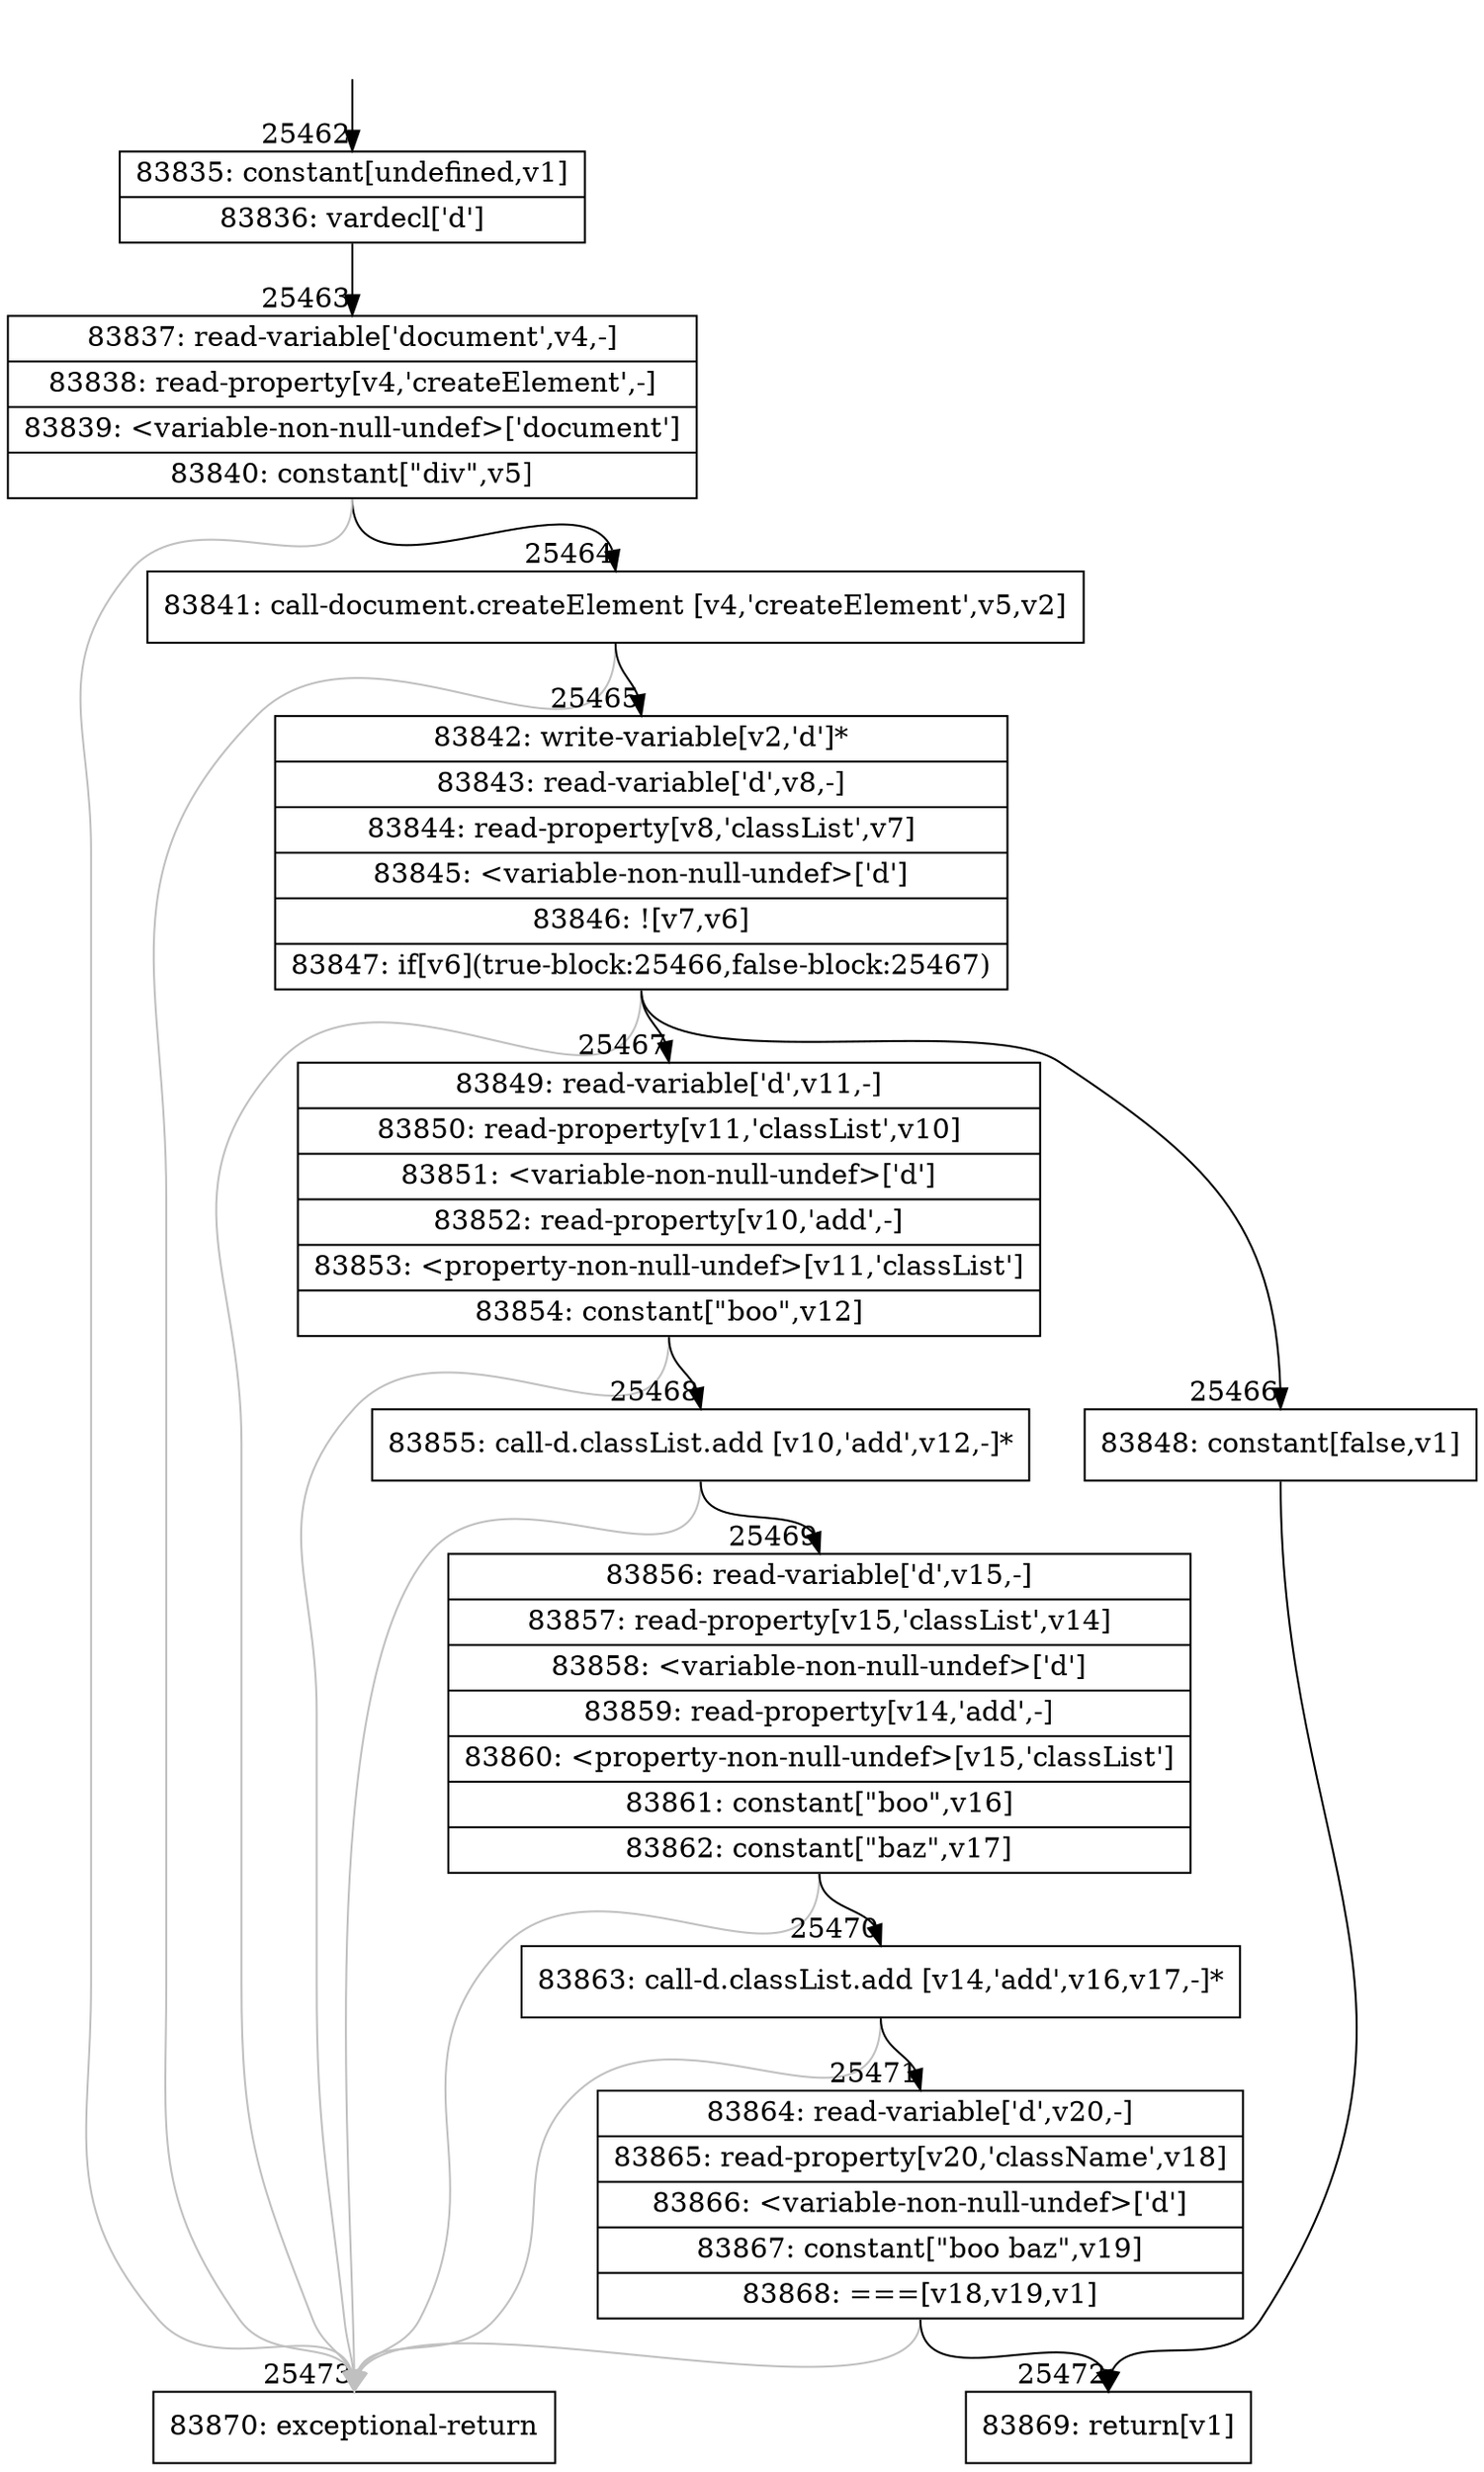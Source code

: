 digraph {
rankdir="TD"
BB_entry2234[shape=none,label=""];
BB_entry2234 -> BB25462 [tailport=s, headport=n, headlabel="    25462"]
BB25462 [shape=record label="{83835: constant[undefined,v1]|83836: vardecl['d']}" ] 
BB25462 -> BB25463 [tailport=s, headport=n, headlabel="      25463"]
BB25463 [shape=record label="{83837: read-variable['document',v4,-]|83838: read-property[v4,'createElement',-]|83839: \<variable-non-null-undef\>['document']|83840: constant[\"div\",v5]}" ] 
BB25463 -> BB25464 [tailport=s, headport=n, headlabel="      25464"]
BB25463 -> BB25473 [tailport=s, headport=n, color=gray, headlabel="      25473"]
BB25464 [shape=record label="{83841: call-document.createElement [v4,'createElement',v5,v2]}" ] 
BB25464 -> BB25465 [tailport=s, headport=n, headlabel="      25465"]
BB25464 -> BB25473 [tailport=s, headport=n, color=gray]
BB25465 [shape=record label="{83842: write-variable[v2,'d']*|83843: read-variable['d',v8,-]|83844: read-property[v8,'classList',v7]|83845: \<variable-non-null-undef\>['d']|83846: ![v7,v6]|83847: if[v6](true-block:25466,false-block:25467)}" ] 
BB25465 -> BB25466 [tailport=s, headport=n, headlabel="      25466"]
BB25465 -> BB25467 [tailport=s, headport=n, headlabel="      25467"]
BB25465 -> BB25473 [tailport=s, headport=n, color=gray]
BB25466 [shape=record label="{83848: constant[false,v1]}" ] 
BB25466 -> BB25472 [tailport=s, headport=n, headlabel="      25472"]
BB25467 [shape=record label="{83849: read-variable['d',v11,-]|83850: read-property[v11,'classList',v10]|83851: \<variable-non-null-undef\>['d']|83852: read-property[v10,'add',-]|83853: \<property-non-null-undef\>[v11,'classList']|83854: constant[\"boo\",v12]}" ] 
BB25467 -> BB25468 [tailport=s, headport=n, headlabel="      25468"]
BB25467 -> BB25473 [tailport=s, headport=n, color=gray]
BB25468 [shape=record label="{83855: call-d.classList.add [v10,'add',v12,-]*}" ] 
BB25468 -> BB25469 [tailport=s, headport=n, headlabel="      25469"]
BB25468 -> BB25473 [tailport=s, headport=n, color=gray]
BB25469 [shape=record label="{83856: read-variable['d',v15,-]|83857: read-property[v15,'classList',v14]|83858: \<variable-non-null-undef\>['d']|83859: read-property[v14,'add',-]|83860: \<property-non-null-undef\>[v15,'classList']|83861: constant[\"boo\",v16]|83862: constant[\"baz\",v17]}" ] 
BB25469 -> BB25470 [tailport=s, headport=n, headlabel="      25470"]
BB25469 -> BB25473 [tailport=s, headport=n, color=gray]
BB25470 [shape=record label="{83863: call-d.classList.add [v14,'add',v16,v17,-]*}" ] 
BB25470 -> BB25471 [tailport=s, headport=n, headlabel="      25471"]
BB25470 -> BB25473 [tailport=s, headport=n, color=gray]
BB25471 [shape=record label="{83864: read-variable['d',v20,-]|83865: read-property[v20,'className',v18]|83866: \<variable-non-null-undef\>['d']|83867: constant[\"boo baz\",v19]|83868: ===[v18,v19,v1]}" ] 
BB25471 -> BB25472 [tailport=s, headport=n]
BB25471 -> BB25473 [tailport=s, headport=n, color=gray]
BB25472 [shape=record label="{83869: return[v1]}" ] 
BB25473 [shape=record label="{83870: exceptional-return}" ] 
//#$~ 47047
}
